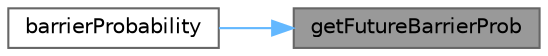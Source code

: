 digraph "getFutureBarrierProb"
{
 // INTERACTIVE_SVG=YES
 // LATEX_PDF_SIZE
  bgcolor="transparent";
  edge [fontname=Helvetica,fontsize=10,labelfontname=Helvetica,labelfontsize=10];
  node [fontname=Helvetica,fontsize=10,shape=box,height=0.2,width=0.4];
  rankdir="RL";
  Node1 [label="getFutureBarrierProb",height=0.2,width=0.4,color="gray40", fillcolor="grey60", style="filled", fontcolor="black",tooltip=" "];
  Node1 -> Node2 [dir="back",color="steelblue1",style="solid"];
  Node2 [label="barrierProbability",height=0.2,width=0.4,color="grey40", fillcolor="white", style="filled",URL="$classore_1_1data_1_1_model_c_g_impl.html#a935b238fcd1d59e45582e83c9de40ba8",tooltip=" "];
}
